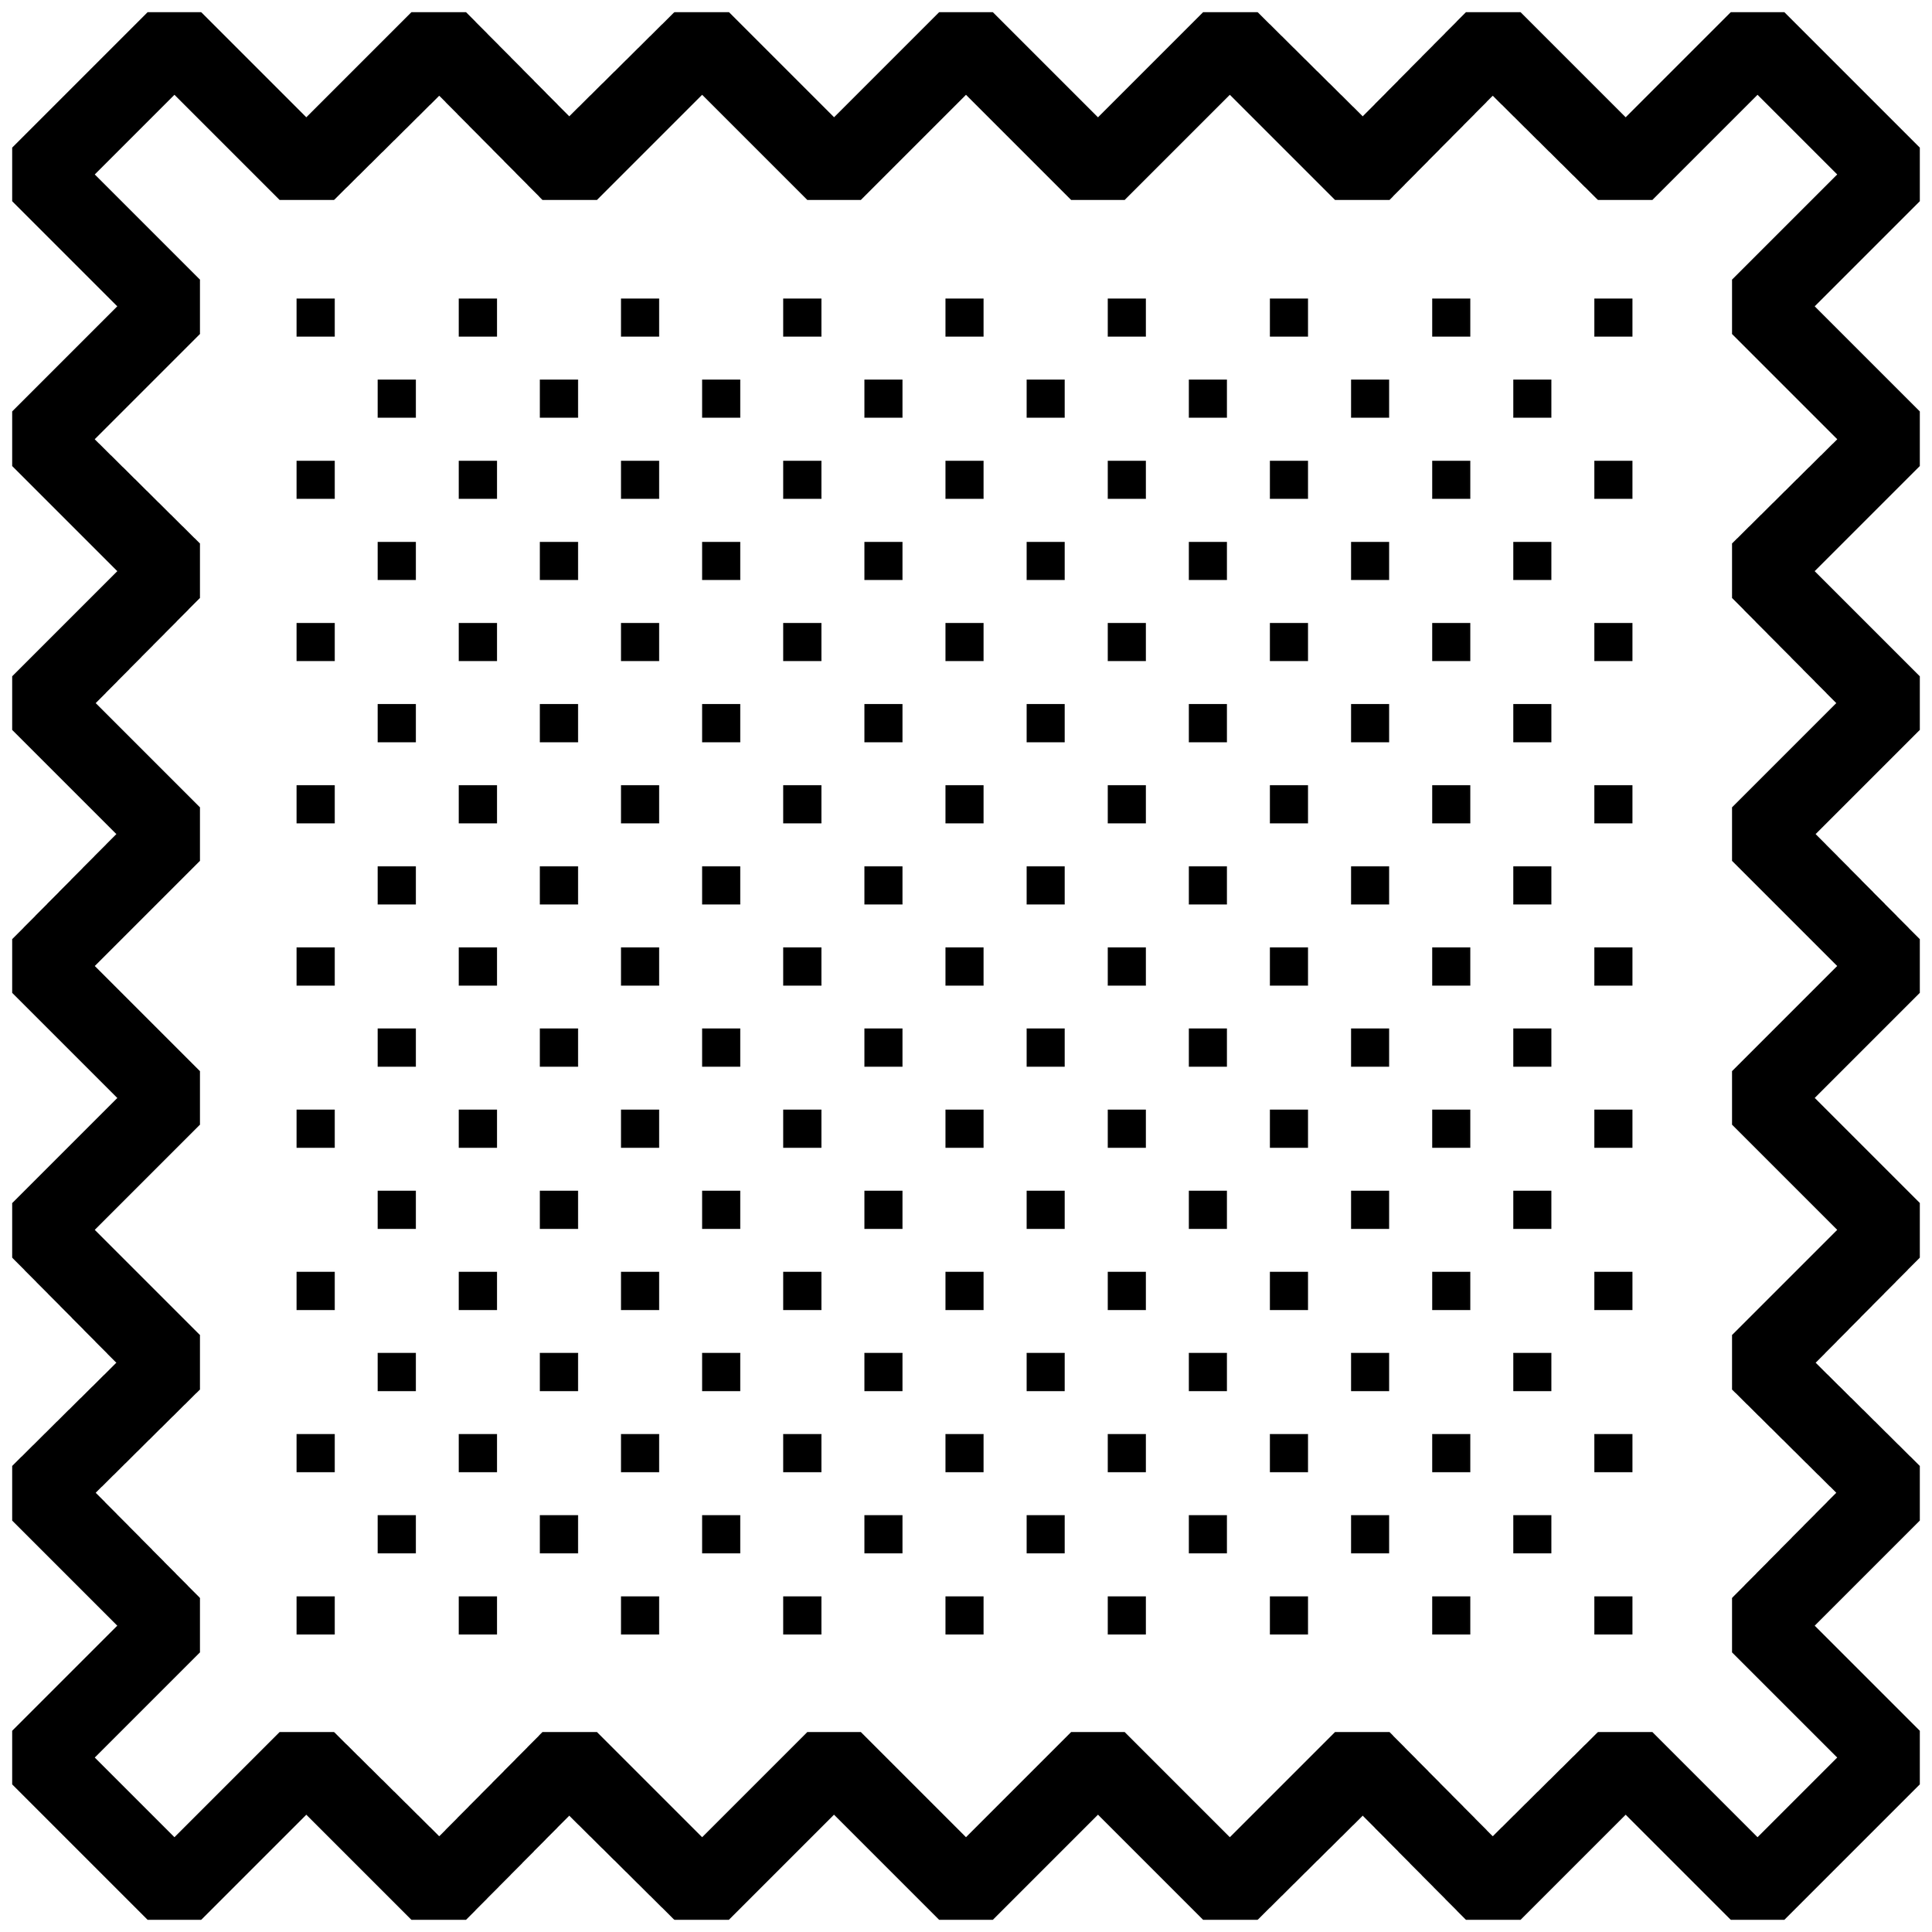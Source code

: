 


\begin{tikzpicture}[y=0.80pt, x=0.80pt, yscale=-1.0, xscale=1.0, inner sep=0pt, outer sep=0pt]
\begin{scope}[shift={(100.0,1706.0)},nonzero rule]
  \path[draw=.,fill=.,line width=1.600pt] (1999.0,255.0) --
    (1861.0,393.0) -- (1807.0,393.0) -- (1699.0,285.0) --
    (1591.0,393.0) -- (1536.0,393.0) -- (1430.0,286.0) --
    (1322.0,393.0) -- (1267.0,393.0) -- (1159.0,285.0) --
    (1051.0,393.0) -- (997.0,393.0) -- (889.0,285.0) --
    (781.0,393.0) -- (726.0,393.0) -- (618.0,286.0) --
    (512.0,393.0) -- (457.0,393.0) -- (349.0,285.0) --
    (241.0,393.0) -- (187.0,393.0) -- (49.0,255.0) --
    (49.0,201.0) -- (157.0,93.0) -- (49.0,-15.0) --
    (49.0,-70.0) -- (156.0,-176.0) -- (49.0,-284.0) --
    (49.0,-339.0) -- (157.0,-447.0) -- (49.0,-555.0) --
    (49.0,-609.0) -- (156.0,-717.0) -- (49.0,-824.0) --
    (49.0,-878.0) -- (157.0,-986.0) -- (49.0,-1094.0) --
    (49.0,-1149.0) -- (157.0,-1257.0) -- (49.0,-1365.0) --
    (49.0,-1419.0) -- (187.0,-1557.0) -- (241.0,-1557.0) --
    (349.0,-1449.0) -- (457.0,-1557.0) -- (512.0,-1557.0) --
    (618.0,-1450.0) -- (726.0,-1557.0) -- (781.0,-1557.0) --
    (889.0,-1449.0) -- (997.0,-1557.0) -- (1051.0,-1557.0) --
    (1159.0,-1449.0) -- (1267.0,-1557.0) -- (1322.0,-1557.0) --
    (1430.0,-1450.0) -- (1536.0,-1557.0) -- (1591.0,-1557.0) --
    (1699.0,-1449.0) -- (1807.0,-1557.0) -- (1861.0,-1557.0) --
    (1999.0,-1419.0) -- (1999.0,-1365.0) -- (1891.0,-1257.0) --
    (1999.0,-1149.0) -- (1999.0,-1094.0) -- (1891.0,-986.0) --
    (1999.0,-878.0) -- (1999.0,-824.0) -- (1892.0,-717.0) --
    (1999.0,-609.0) -- (1999.0,-555.0) -- (1891.0,-447.0) --
    (1999.0,-339.0) -- (1999.0,-284.0) -- (1892.0,-176.0) --
    (1999.0,-70.0) -- (1999.0,-15.0) -- (1891.0,93.0) --
    (1999.0,201.0) -- (1999.0,255.0) -- cycle(1917.0,228.0) --
    (1809.0,120.0) -- (1809.0,65.0) -- (1916.0,-43.0) --
    (1809.0,-149.0) -- (1809.0,-204.0) -- (1917.0,-312.0) --
    (1809.0,-420.0) -- (1809.0,-474.0) -- (1917.0,-582.0) --
    (1809.0,-690.0) -- (1809.0,-744.0) -- (1916.0,-851.0) --
    (1809.0,-959.0) -- (1809.0,-1014.0) -- (1917.0,-1121.0) --
    (1809.0,-1229.0) -- (1809.0,-1284.0) -- (1917.0,-1392.0) --
    (1834.0,-1475.0) -- (1726.0,-1367.0) -- (1671.0,-1367.0) --
    (1563.0,-1474.0) -- (1457.0,-1367.0) -- (1402.0,-1367.0) --
    (1294.0,-1475.0) -- (1186.0,-1367.0) -- (1132.0,-1367.0) --
    (1024.0,-1475.0) -- (916.0,-1367.0) -- (862.0,-1367.0) --
    (754.0,-1475.0) -- (646.0,-1367.0) -- (591.0,-1367.0) --
    (485.0,-1474.0) -- (377.0,-1367.0) -- (322.0,-1367.0) --
    (214.0,-1475.0) -- (131.0,-1392.0) -- (239.0,-1284.0) --
    (239.0,-1229.0) -- (131.0,-1121.0) -- (239.0,-1014.0) --
    (239.0,-959.0) -- (132.0,-851.0) -- (239.0,-744.0) --
    (239.0,-690.0) -- (131.0,-582.0) -- (239.0,-474.0) --
    (239.0,-420.0) -- (131.0,-312.0) -- (239.0,-204.0) --
    (239.0,-149.0) -- (132.0,-43.0) -- (239.0,65.0) --
    (239.0,120.0) -- (131.0,228.0) -- (214.0,311.0) --
    (322.0,203.0) -- (377.0,203.0) -- (485.0,310.0) --
    (591.0,203.0) -- (646.0,203.0) -- (754.0,311.0) --
    (862.0,203.0) -- (916.0,203.0) -- (1024.0,311.0) --
    (1132.0,203.0) -- (1186.0,203.0) -- (1294.0,311.0) --
    (1402.0,203.0) -- (1457.0,203.0) -- (1563.0,310.0) --
    (1671.0,203.0) -- (1726.0,203.0) -- (1834.0,311.0) --
    (1917.0,228.0) -- cycle(1705.0,-1227.0) -- (1668.0,-1227.0)
    -- (1668.0,-1264.0) -- (1705.0,-1264.0) -- (1705.0,-1227.0)
    -- cycle(1539.0,-1227.0) -- (1502.0,-1227.0) --
    (1502.0,-1264.0) -- (1539.0,-1264.0) -- (1539.0,-1227.0) --
    cycle(1622.0,-1144.0) -- (1585.0,-1144.0) --
    (1585.0,-1181.0) -- (1622.0,-1181.0) -- (1622.0,-1144.0) --
    cycle(1705.0,-1061.0) -- (1668.0,-1061.0) --
    (1668.0,-1098.0) -- (1705.0,-1098.0) -- (1705.0,-1061.0) --
    cycle(1373.0,-1227.0) -- (1336.0,-1227.0) --
    (1336.0,-1264.0) -- (1373.0,-1264.0) -- (1373.0,-1227.0) --
    cycle(1456.0,-1144.0) -- (1419.0,-1144.0) --
    (1419.0,-1181.0) -- (1456.0,-1181.0) -- (1456.0,-1144.0) --
    cycle(1539.0,-1061.0) -- (1502.0,-1061.0) --
    (1502.0,-1098.0) -- (1539.0,-1098.0) -- (1539.0,-1061.0) --
    cycle(1622.0,-978.0) -- (1585.0,-978.0) -- (1585.0,-1015.0)
    -- (1622.0,-1015.0) -- (1622.0,-978.0) --
    cycle(1705.0,-895.0) -- (1668.0,-895.0) -- (1668.0,-932.0)
    -- (1705.0,-932.0) -- (1705.0,-895.0) --
    cycle(1207.0,-1227.0) -- (1170.0,-1227.0) --
    (1170.0,-1264.0) -- (1207.0,-1264.0) -- (1207.0,-1227.0) --
    cycle(1290.0,-1144.0) -- (1253.0,-1144.0) --
    (1253.0,-1181.0) -- (1290.0,-1181.0) -- (1290.0,-1144.0) --
    cycle(1373.0,-1061.0) -- (1336.0,-1061.0) --
    (1336.0,-1098.0) -- (1373.0,-1098.0) -- (1373.0,-1061.0) --
    cycle(1456.0,-978.0) -- (1419.0,-978.0) -- (1419.0,-1015.0)
    -- (1456.0,-1015.0) -- (1456.0,-978.0) --
    cycle(1539.0,-895.0) -- (1502.0,-895.0) -- (1502.0,-932.0)
    -- (1539.0,-932.0) -- (1539.0,-895.0) --
    cycle(1622.0,-812.0) -- (1585.0,-812.0) -- (1585.0,-849.0)
    -- (1622.0,-849.0) -- (1622.0,-812.0) --
    cycle(1705.0,-729.0) -- (1668.0,-729.0) -- (1668.0,-766.0)
    -- (1705.0,-766.0) -- (1705.0,-729.0) --
    cycle(1041.0,-1227.0) -- (1004.0,-1227.0) --
    (1004.0,-1264.0) -- (1041.0,-1264.0) -- (1041.0,-1227.0) --
    cycle(1124.0,-1144.0) -- (1087.0,-1144.0) --
    (1087.0,-1181.0) -- (1124.0,-1181.0) -- (1124.0,-1144.0) --
    cycle(1207.0,-1061.0) -- (1170.0,-1061.0) --
    (1170.0,-1098.0) -- (1207.0,-1098.0) -- (1207.0,-1061.0) --
    cycle(1290.0,-978.0) -- (1253.0,-978.0) -- (1253.0,-1015.0)
    -- (1290.0,-1015.0) -- (1290.0,-978.0) --
    cycle(1373.0,-895.0) -- (1336.0,-895.0) -- (1336.0,-932.0)
    -- (1373.0,-932.0) -- (1373.0,-895.0) --
    cycle(1456.0,-812.0) -- (1419.0,-812.0) -- (1419.0,-849.0)
    -- (1456.0,-849.0) -- (1456.0,-812.0) --
    cycle(1539.0,-729.0) -- (1502.0,-729.0) -- (1502.0,-766.0)
    -- (1539.0,-766.0) -- (1539.0,-729.0) --
    cycle(1622.0,-646.0) -- (1585.0,-646.0) -- (1585.0,-683.0)
    -- (1622.0,-683.0) -- (1622.0,-646.0) --
    cycle(1705.0,-563.0) -- (1668.0,-563.0) -- (1668.0,-600.0)
    -- (1705.0,-600.0) -- (1705.0,-563.0) --
    cycle(875.0,-1227.0) -- (838.0,-1227.0) -- (838.0,-1264.0)
    -- (875.0,-1264.0) -- (875.0,-1227.0) --
    cycle(958.0,-1144.0) -- (921.0,-1144.0) -- (921.0,-1181.0)
    -- (958.0,-1181.0) -- (958.0,-1144.0) --
    cycle(1041.0,-1061.0) -- (1004.0,-1061.0) --
    (1004.0,-1098.0) -- (1041.0,-1098.0) -- (1041.0,-1061.0) --
    cycle(1124.0,-978.0) -- (1087.0,-978.0) -- (1087.0,-1015.0)
    -- (1124.0,-1015.0) -- (1124.0,-978.0) --
    cycle(1207.0,-895.0) -- (1170.0,-895.0) -- (1170.0,-932.0)
    -- (1207.0,-932.0) -- (1207.0,-895.0) --
    cycle(1290.0,-812.0) -- (1253.0,-812.0) -- (1253.0,-849.0)
    -- (1290.0,-849.0) -- (1290.0,-812.0) --
    cycle(1373.0,-729.0) -- (1336.0,-729.0) -- (1336.0,-766.0)
    -- (1373.0,-766.0) -- (1373.0,-729.0) --
    cycle(1456.0,-646.0) -- (1419.0,-646.0) -- (1419.0,-683.0)
    -- (1456.0,-683.0) -- (1456.0,-646.0) --
    cycle(1539.0,-563.0) -- (1502.0,-563.0) -- (1502.0,-600.0)
    -- (1539.0,-600.0) -- (1539.0,-563.0) --
    cycle(1622.0,-480.0) -- (1585.0,-480.0) -- (1585.0,-517.0)
    -- (1622.0,-517.0) -- (1622.0,-480.0) --
    cycle(1705.0,-397.0) -- (1668.0,-397.0) -- (1668.0,-434.0)
    -- (1705.0,-434.0) -- (1705.0,-397.0) --
    cycle(709.0,-1227.0) -- (672.0,-1227.0) -- (672.0,-1264.0)
    -- (709.0,-1264.0) -- (709.0,-1227.0) --
    cycle(792.0,-1144.0) -- (755.0,-1144.0) -- (755.0,-1181.0)
    -- (792.0,-1181.0) -- (792.0,-1144.0) --
    cycle(875.0,-1061.0) -- (838.0,-1061.0) -- (838.0,-1098.0)
    -- (875.0,-1098.0) -- (875.0,-1061.0) -- cycle(958.0,-978.0)
    -- (921.0,-978.0) -- (921.0,-1015.0) -- (958.0,-1015.0) --
    (958.0,-978.0) -- cycle(1041.0,-895.0) -- (1004.0,-895.0) --
    (1004.0,-932.0) -- (1041.0,-932.0) -- (1041.0,-895.0) --
    cycle(1124.0,-812.0) -- (1087.0,-812.0) -- (1087.0,-849.0)
    -- (1124.0,-849.0) -- (1124.0,-812.0) --
    cycle(1207.0,-729.0) -- (1170.0,-729.0) -- (1170.0,-766.0)
    -- (1207.0,-766.0) -- (1207.0,-729.0) --
    cycle(1290.0,-646.0) -- (1253.0,-646.0) -- (1253.0,-683.0)
    -- (1290.0,-683.0) -- (1290.0,-646.0) --
    cycle(1373.0,-563.0) -- (1336.0,-563.0) -- (1336.0,-600.0)
    -- (1373.0,-600.0) -- (1373.0,-563.0) --
    cycle(1456.0,-480.0) -- (1419.0,-480.0) -- (1419.0,-517.0)
    -- (1456.0,-517.0) -- (1456.0,-480.0) --
    cycle(1539.0,-397.0) -- (1502.0,-397.0) -- (1502.0,-434.0)
    -- (1539.0,-434.0) -- (1539.0,-397.0) --
    cycle(1622.0,-314.0) -- (1585.0,-314.0) -- (1585.0,-351.0)
    -- (1622.0,-351.0) -- (1622.0,-314.0) --
    cycle(1705.0,-231.0) -- (1668.0,-231.0) -- (1668.0,-268.0)
    -- (1705.0,-268.0) -- (1705.0,-231.0) --
    cycle(543.0,-1227.0) -- (506.0,-1227.0) -- (506.0,-1264.0)
    -- (543.0,-1264.0) -- (543.0,-1227.0) --
    cycle(626.0,-1144.0) -- (589.0,-1144.0) -- (589.0,-1181.0)
    -- (626.0,-1181.0) -- (626.0,-1144.0) --
    cycle(709.0,-1061.0) -- (672.0,-1061.0) -- (672.0,-1098.0)
    -- (709.0,-1098.0) -- (709.0,-1061.0) -- cycle(792.0,-978.0)
    -- (755.0,-978.0) -- (755.0,-1015.0) -- (792.0,-1015.0) --
    (792.0,-978.0) -- cycle(875.0,-895.0) -- (838.0,-895.0) --
    (838.0,-932.0) -- (875.0,-932.0) -- (875.0,-895.0) --
    cycle(958.0,-812.0) -- (921.0,-812.0) -- (921.0,-849.0) --
    (958.0,-849.0) -- (958.0,-812.0) -- cycle(1041.0,-729.0) --
    (1004.0,-729.0) -- (1004.0,-766.0) -- (1041.0,-766.0) --
    (1041.0,-729.0) -- cycle(1124.0,-646.0) -- (1087.0,-646.0)
    -- (1087.0,-683.0) -- (1124.0,-683.0) -- (1124.0,-646.0) --
    cycle(1207.0,-563.0) -- (1170.0,-563.0) -- (1170.0,-600.0)
    -- (1207.0,-600.0) -- (1207.0,-563.0) --
    cycle(1290.0,-480.0) -- (1253.0,-480.0) -- (1253.0,-517.0)
    -- (1290.0,-517.0) -- (1290.0,-480.0) --
    cycle(1373.0,-397.0) -- (1336.0,-397.0) -- (1336.0,-434.0)
    -- (1373.0,-434.0) -- (1373.0,-397.0) --
    cycle(1456.0,-314.0) -- (1419.0,-314.0) -- (1419.0,-351.0)
    -- (1456.0,-351.0) -- (1456.0,-314.0) --
    cycle(1539.0,-231.0) -- (1502.0,-231.0) -- (1502.0,-268.0)
    -- (1539.0,-268.0) -- (1539.0,-231.0) --
    cycle(1622.0,-148.0) -- (1585.0,-148.0) -- (1585.0,-185.0)
    -- (1622.0,-185.0) -- (1622.0,-148.0) -- cycle(1705.0,-65.0)
    -- (1668.0,-65.0) -- (1668.0,-102.0) -- (1705.0,-102.0) --
    (1705.0,-65.0) -- cycle(377.0,-1227.0) -- (340.0,-1227.0) --
    (340.0,-1264.0) -- (377.0,-1264.0) -- (377.0,-1227.0) --
    cycle(460.0,-1144.0) -- (423.0,-1144.0) -- (423.0,-1181.0)
    -- (460.0,-1181.0) -- (460.0,-1144.0) --
    cycle(543.0,-1061.0) -- (506.0,-1061.0) -- (506.0,-1098.0)
    -- (543.0,-1098.0) -- (543.0,-1061.0) -- cycle(626.0,-978.0)
    -- (589.0,-978.0) -- (589.0,-1015.0) -- (626.0,-1015.0) --
    (626.0,-978.0) -- cycle(709.0,-895.0) -- (672.0,-895.0) --
    (672.0,-932.0) -- (709.0,-932.0) -- (709.0,-895.0) --
    cycle(792.0,-812.0) -- (755.0,-812.0) -- (755.0,-849.0) --
    (792.0,-849.0) -- (792.0,-812.0) -- cycle(875.0,-729.0) --
    (838.0,-729.0) -- (838.0,-766.0) -- (875.0,-766.0) --
    (875.0,-729.0) -- cycle(958.0,-646.0) -- (921.0,-646.0) --
    (921.0,-683.0) -- (958.0,-683.0) -- (958.0,-646.0) --
    cycle(1041.0,-563.0) -- (1004.0,-563.0) -- (1004.0,-600.0)
    -- (1041.0,-600.0) -- (1041.0,-563.0) --
    cycle(1124.0,-480.0) -- (1087.0,-480.0) -- (1087.0,-517.0)
    -- (1124.0,-517.0) -- (1124.0,-480.0) --
    cycle(1207.0,-397.0) -- (1170.0,-397.0) -- (1170.0,-434.0)
    -- (1207.0,-434.0) -- (1207.0,-397.0) --
    cycle(1290.0,-314.0) -- (1253.0,-314.0) -- (1253.0,-351.0)
    -- (1290.0,-351.0) -- (1290.0,-314.0) --
    cycle(1373.0,-231.0) -- (1336.0,-231.0) -- (1336.0,-268.0)
    -- (1373.0,-268.0) -- (1373.0,-231.0) --
    cycle(1456.0,-148.0) -- (1419.0,-148.0) -- (1419.0,-185.0)
    -- (1456.0,-185.0) -- (1456.0,-148.0) -- cycle(1539.0,-65.0)
    -- (1502.0,-65.0) -- (1502.0,-102.0) -- (1539.0,-102.0) --
    (1539.0,-65.0) -- cycle(1622.0,18.0) -- (1585.0,18.0) --
    (1585.0,-19.0) -- (1622.0,-19.0) -- (1622.0,18.0) --
    cycle(1705.0,101.0) -- (1668.0,101.0) -- (1668.0,64.0) --
    (1705.0,64.0) -- (1705.0,101.0) -- cycle(377.0,-1061.0) --
    (340.0,-1061.0) -- (340.0,-1098.0) -- (377.0,-1098.0) --
    (377.0,-1061.0) -- cycle(460.0,-978.0) -- (423.0,-978.0) --
    (423.0,-1015.0) -- (460.0,-1015.0) -- (460.0,-978.0) --
    cycle(543.0,-895.0) -- (506.0,-895.0) -- (506.0,-932.0) --
    (543.0,-932.0) -- (543.0,-895.0) -- cycle(626.0,-812.0) --
    (589.0,-812.0) -- (589.0,-849.0) -- (626.0,-849.0) --
    (626.0,-812.0) -- cycle(709.0,-729.0) -- (672.0,-729.0) --
    (672.0,-766.0) -- (709.0,-766.0) -- (709.0,-729.0) --
    cycle(792.0,-646.0) -- (755.0,-646.0) -- (755.0,-683.0) --
    (792.0,-683.0) -- (792.0,-646.0) -- cycle(875.0,-563.0) --
    (838.0,-563.0) -- (838.0,-600.0) -- (875.0,-600.0) --
    (875.0,-563.0) -- cycle(958.0,-480.0) -- (921.0,-480.0) --
    (921.0,-517.0) -- (958.0,-517.0) -- (958.0,-480.0) --
    cycle(1041.0,-397.0) -- (1004.0,-397.0) -- (1004.0,-434.0)
    -- (1041.0,-434.0) -- (1041.0,-397.0) --
    cycle(1124.0,-314.0) -- (1087.0,-314.0) -- (1087.0,-351.0)
    -- (1124.0,-351.0) -- (1124.0,-314.0) --
    cycle(1207.0,-231.0) -- (1170.0,-231.0) -- (1170.0,-268.0)
    -- (1207.0,-268.0) -- (1207.0,-231.0) --
    cycle(1290.0,-148.0) -- (1253.0,-148.0) -- (1253.0,-185.0)
    -- (1290.0,-185.0) -- (1290.0,-148.0) -- cycle(1373.0,-65.0)
    -- (1336.0,-65.0) -- (1336.0,-102.0) -- (1373.0,-102.0) --
    (1373.0,-65.0) -- cycle(1456.0,18.0) -- (1419.0,18.0) --
    (1419.0,-19.0) -- (1456.0,-19.0) -- (1456.0,18.0) --
    cycle(1539.0,101.0) -- (1502.0,101.0) -- (1502.0,64.0) --
    (1539.0,64.0) -- (1539.0,101.0) -- cycle(377.0,-895.0) --
    (340.0,-895.0) -- (340.0,-932.0) -- (377.0,-932.0) --
    (377.0,-895.0) -- cycle(460.0,-812.0) -- (423.0,-812.0) --
    (423.0,-849.0) -- (460.0,-849.0) -- (460.0,-812.0) --
    cycle(543.0,-729.0) -- (506.0,-729.0) -- (506.0,-766.0) --
    (543.0,-766.0) -- (543.0,-729.0) -- cycle(626.0,-646.0) --
    (589.0,-646.0) -- (589.0,-683.0) -- (626.0,-683.0) --
    (626.0,-646.0) -- cycle(709.0,-563.0) -- (672.0,-563.0) --
    (672.0,-600.0) -- (709.0,-600.0) -- (709.0,-563.0) --
    cycle(792.0,-480.0) -- (755.0,-480.0) -- (755.0,-517.0) --
    (792.0,-517.0) -- (792.0,-480.0) -- cycle(875.0,-397.0) --
    (838.0,-397.0) -- (838.0,-434.0) -- (875.0,-434.0) --
    (875.0,-397.0) -- cycle(958.0,-314.0) -- (921.0,-314.0) --
    (921.0,-351.0) -- (958.0,-351.0) -- (958.0,-314.0) --
    cycle(1041.0,-231.0) -- (1004.0,-231.0) -- (1004.0,-268.0)
    -- (1041.0,-268.0) -- (1041.0,-231.0) --
    cycle(1124.0,-148.0) -- (1087.0,-148.0) -- (1087.0,-185.0)
    -- (1124.0,-185.0) -- (1124.0,-148.0) -- cycle(1207.0,-65.0)
    -- (1170.0,-65.0) -- (1170.0,-102.0) -- (1207.0,-102.0) --
    (1207.0,-65.0) -- cycle(1290.0,18.0) -- (1253.0,18.0) --
    (1253.0,-19.0) -- (1290.0,-19.0) -- (1290.0,18.0) --
    cycle(1373.0,101.0) -- (1336.0,101.0) -- (1336.0,64.0) --
    (1373.0,64.0) -- (1373.0,101.0) -- cycle(377.0,-729.0) --
    (340.0,-729.0) -- (340.0,-766.0) -- (377.0,-766.0) --
    (377.0,-729.0) -- cycle(460.0,-646.0) -- (423.0,-646.0) --
    (423.0,-683.0) -- (460.0,-683.0) -- (460.0,-646.0) --
    cycle(543.0,-563.0) -- (506.0,-563.0) -- (506.0,-600.0) --
    (543.0,-600.0) -- (543.0,-563.0) -- cycle(626.0,-480.0) --
    (589.0,-480.0) -- (589.0,-517.0) -- (626.0,-517.0) --
    (626.0,-480.0) -- cycle(709.0,-397.0) -- (672.0,-397.0) --
    (672.0,-434.0) -- (709.0,-434.0) -- (709.0,-397.0) --
    cycle(792.0,-314.0) -- (755.0,-314.0) -- (755.0,-351.0) --
    (792.0,-351.0) -- (792.0,-314.0) -- cycle(875.0,-231.0) --
    (838.0,-231.0) -- (838.0,-268.0) -- (875.0,-268.0) --
    (875.0,-231.0) -- cycle(958.0,-148.0) -- (921.0,-148.0) --
    (921.0,-185.0) -- (958.0,-185.0) -- (958.0,-148.0) --
    cycle(1041.0,-65.0) -- (1004.0,-65.0) -- (1004.0,-102.0) --
    (1041.0,-102.0) -- (1041.0,-65.0) -- cycle(1124.0,18.0) --
    (1087.0,18.0) -- (1087.0,-19.0) -- (1124.0,-19.0) --
    (1124.0,18.0) -- cycle(1207.0,101.0) -- (1170.0,101.0) --
    (1170.0,64.0) -- (1207.0,64.0) -- (1207.0,101.0) --
    cycle(377.0,-563.0) -- (340.0,-563.0) -- (340.0,-600.0) --
    (377.0,-600.0) -- (377.0,-563.0) -- cycle(460.0,-480.0) --
    (423.0,-480.0) -- (423.0,-517.0) -- (460.0,-517.0) --
    (460.0,-480.0) -- cycle(543.0,-397.0) -- (506.0,-397.0) --
    (506.0,-434.0) -- (543.0,-434.0) -- (543.0,-397.0) --
    cycle(626.0,-314.0) -- (589.0,-314.0) -- (589.0,-351.0) --
    (626.0,-351.0) -- (626.0,-314.0) -- cycle(709.0,-231.0) --
    (672.0,-231.0) -- (672.0,-268.0) -- (709.0,-268.0) --
    (709.0,-231.0) -- cycle(792.0,-148.0) -- (755.0,-148.0) --
    (755.0,-185.0) -- (792.0,-185.0) -- (792.0,-148.0) --
    cycle(875.0,-65.0) -- (838.0,-65.0) -- (838.0,-102.0) --
    (875.0,-102.0) -- (875.0,-65.0) -- cycle(958.0,18.0) --
    (921.0,18.0) -- (921.0,-19.0) -- (958.0,-19.0) --
    (958.0,18.0) -- cycle(1041.0,101.0) -- (1004.0,101.0) --
    (1004.0,64.0) -- (1041.0,64.0) -- (1041.0,101.0) --
    cycle(377.0,-397.0) -- (340.0,-397.0) -- (340.0,-434.0) --
    (377.0,-434.0) -- (377.0,-397.0) -- cycle(460.0,-314.0) --
    (423.0,-314.0) -- (423.0,-351.0) -- (460.0,-351.0) --
    (460.0,-314.0) -- cycle(543.0,-231.0) -- (506.0,-231.0) --
    (506.0,-268.0) -- (543.0,-268.0) -- (543.0,-231.0) --
    cycle(626.0,-148.0) -- (589.0,-148.0) -- (589.0,-185.0) --
    (626.0,-185.0) -- (626.0,-148.0) -- cycle(709.0,-65.0) --
    (672.0,-65.0) -- (672.0,-102.0) -- (709.0,-102.0) --
    (709.0,-65.0) -- cycle(792.0,18.0) -- (755.0,18.0) --
    (755.0,-19.0) -- (792.0,-19.0) -- (792.0,18.0) --
    cycle(875.0,101.0) -- (838.0,101.0) -- (838.0,64.0) --
    (875.0,64.0) -- (875.0,101.0) -- cycle(377.0,-231.0) --
    (340.0,-231.0) -- (340.0,-268.0) -- (377.0,-268.0) --
    (377.0,-231.0) -- cycle(460.0,-148.0) -- (423.0,-148.0) --
    (423.0,-185.0) -- (460.0,-185.0) -- (460.0,-148.0) --
    cycle(543.0,-65.0) -- (506.0,-65.0) -- (506.0,-102.0) --
    (543.0,-102.0) -- (543.0,-65.0) -- cycle(626.0,18.0) --
    (589.0,18.0) -- (589.0,-19.0) -- (626.0,-19.0) --
    (626.0,18.0) -- cycle(709.0,101.0) -- (672.0,101.0) --
    (672.0,64.0) -- (709.0,64.0) -- (709.0,101.0) --
    cycle(377.0,-65.0) -- (340.0,-65.0) -- (340.0,-102.0) --
    (377.0,-102.0) -- (377.0,-65.0) -- cycle(460.0,18.0) --
    (423.0,18.0) -- (423.0,-19.0) -- (460.0,-19.0) --
    (460.0,18.0) -- cycle(543.0,101.0) -- (506.0,101.0) --
    (506.0,64.0) -- (543.0,64.0) -- (543.0,101.0) --
    cycle(377.0,101.0) -- (340.0,101.0) -- (340.0,64.0) --
    (377.0,64.0) -- (377.0,101.0) -- cycle;
\end{scope}

\end{tikzpicture}

